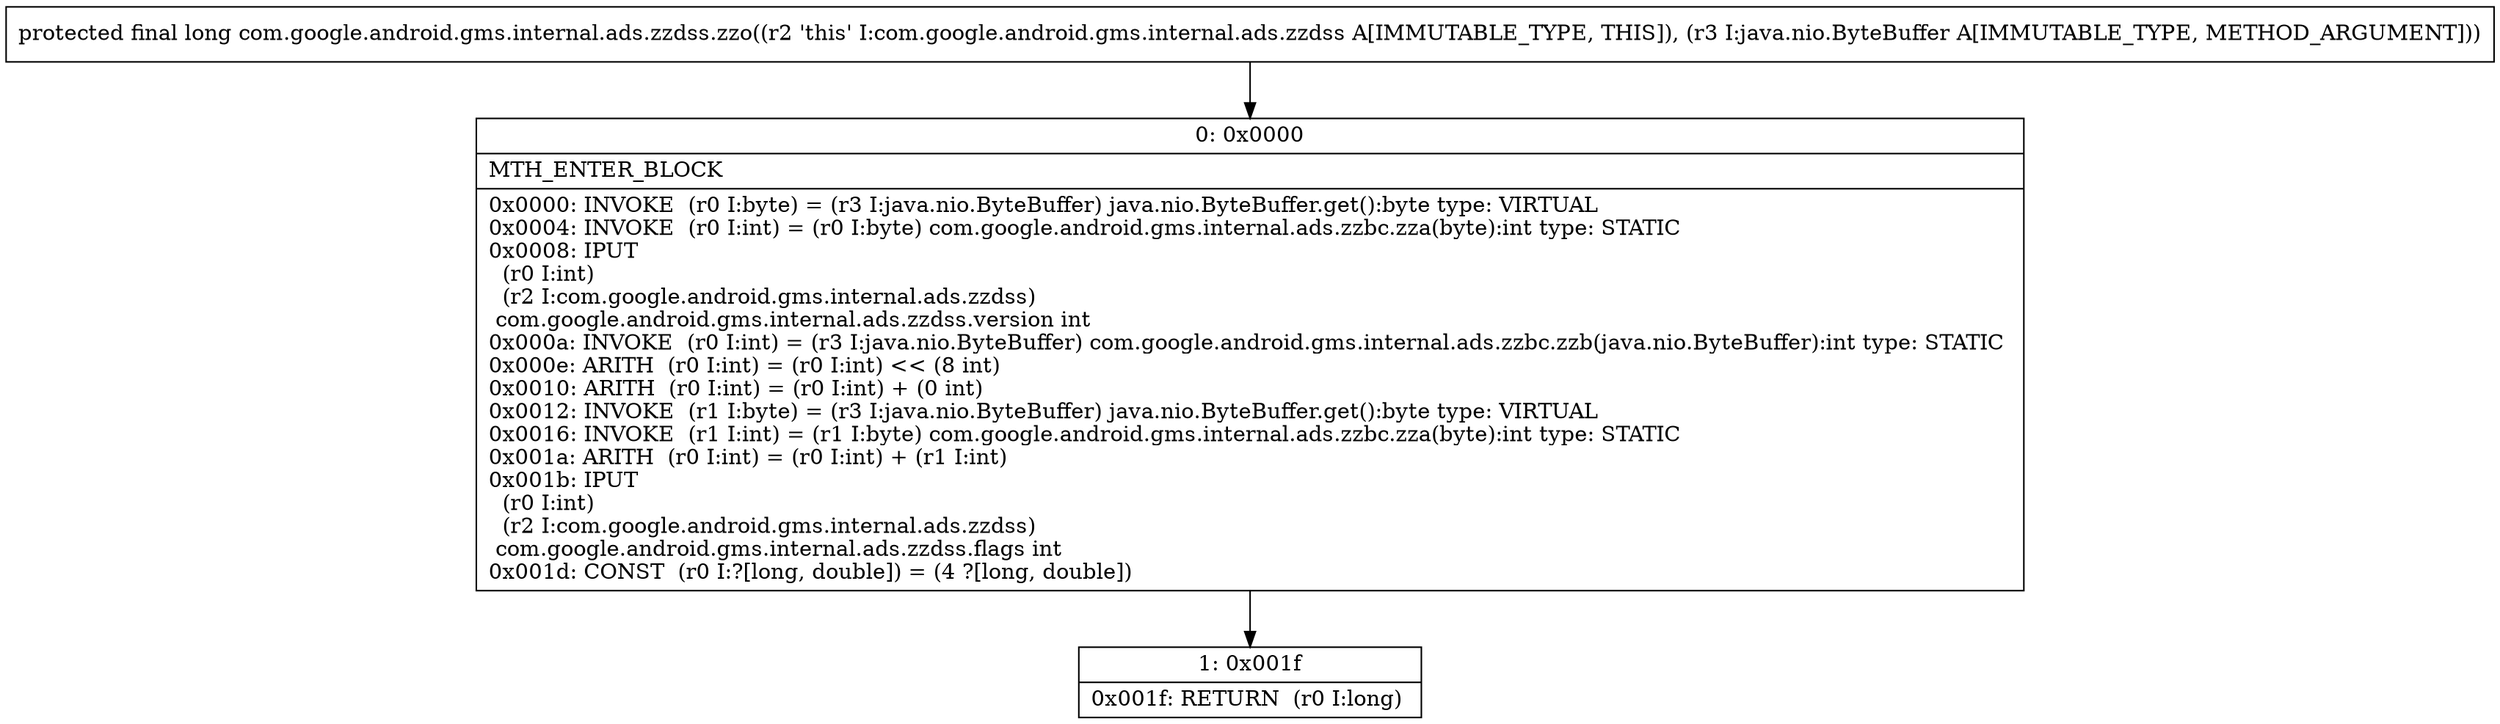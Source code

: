 digraph "CFG forcom.google.android.gms.internal.ads.zzdss.zzo(Ljava\/nio\/ByteBuffer;)J" {
Node_0 [shape=record,label="{0\:\ 0x0000|MTH_ENTER_BLOCK\l|0x0000: INVOKE  (r0 I:byte) = (r3 I:java.nio.ByteBuffer) java.nio.ByteBuffer.get():byte type: VIRTUAL \l0x0004: INVOKE  (r0 I:int) = (r0 I:byte) com.google.android.gms.internal.ads.zzbc.zza(byte):int type: STATIC \l0x0008: IPUT  \l  (r0 I:int)\l  (r2 I:com.google.android.gms.internal.ads.zzdss)\l com.google.android.gms.internal.ads.zzdss.version int \l0x000a: INVOKE  (r0 I:int) = (r3 I:java.nio.ByteBuffer) com.google.android.gms.internal.ads.zzbc.zzb(java.nio.ByteBuffer):int type: STATIC \l0x000e: ARITH  (r0 I:int) = (r0 I:int) \<\< (8 int) \l0x0010: ARITH  (r0 I:int) = (r0 I:int) + (0 int) \l0x0012: INVOKE  (r1 I:byte) = (r3 I:java.nio.ByteBuffer) java.nio.ByteBuffer.get():byte type: VIRTUAL \l0x0016: INVOKE  (r1 I:int) = (r1 I:byte) com.google.android.gms.internal.ads.zzbc.zza(byte):int type: STATIC \l0x001a: ARITH  (r0 I:int) = (r0 I:int) + (r1 I:int) \l0x001b: IPUT  \l  (r0 I:int)\l  (r2 I:com.google.android.gms.internal.ads.zzdss)\l com.google.android.gms.internal.ads.zzdss.flags int \l0x001d: CONST  (r0 I:?[long, double]) = (4 ?[long, double]) \l}"];
Node_1 [shape=record,label="{1\:\ 0x001f|0x001f: RETURN  (r0 I:long) \l}"];
MethodNode[shape=record,label="{protected final long com.google.android.gms.internal.ads.zzdss.zzo((r2 'this' I:com.google.android.gms.internal.ads.zzdss A[IMMUTABLE_TYPE, THIS]), (r3 I:java.nio.ByteBuffer A[IMMUTABLE_TYPE, METHOD_ARGUMENT])) }"];
MethodNode -> Node_0;
Node_0 -> Node_1;
}

